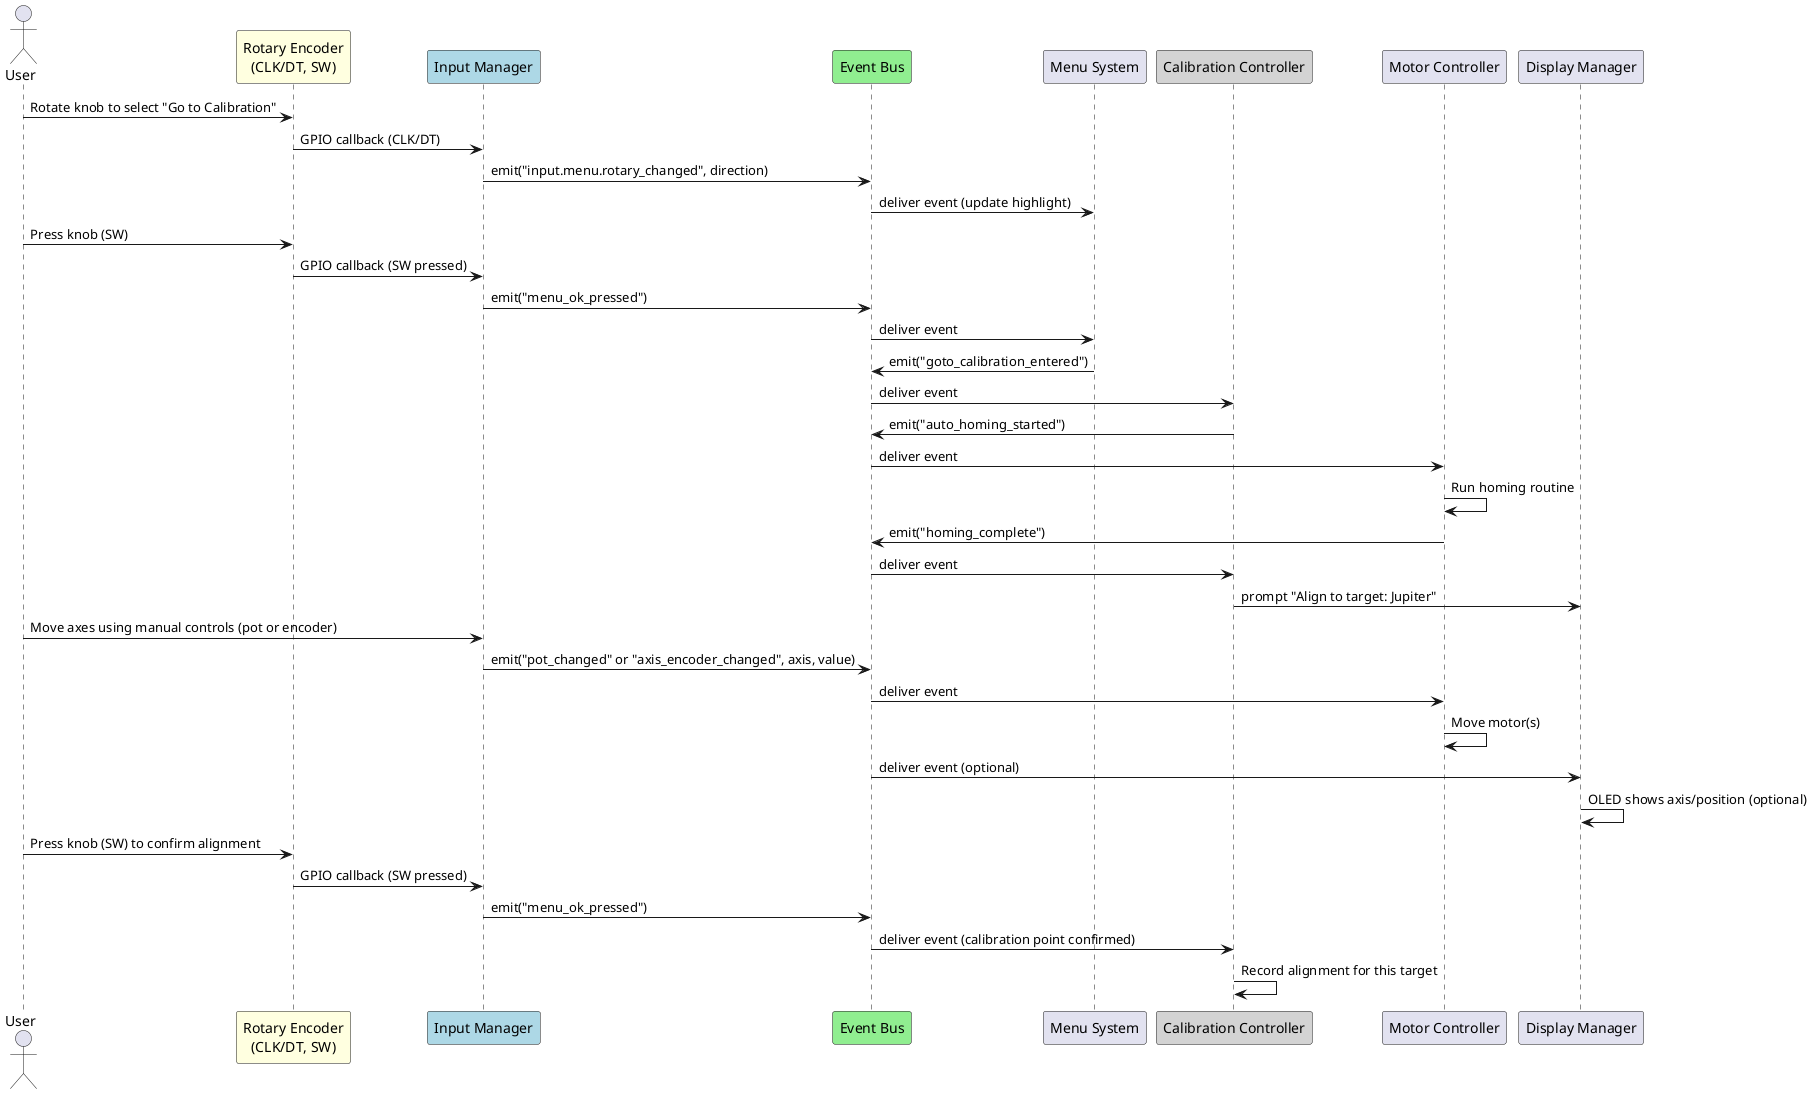 @startuml
actor User
participant "Rotary Encoder\n(CLK/DT, SW)" as Encoder #LightYellow
participant "Input Manager" as IM #LightBlue
participant "Event Bus" as EB #LightGreen
participant "Menu System" as Menu
participant "Calibration Controller" as Cal #LightGray
participant "Motor Controller" as MC
participant "Display Manager" as DM

User -> Encoder: Rotate knob to select "Go to Calibration"
Encoder -> IM: GPIO callback (CLK/DT)
IM -> EB: emit("input.menu.rotary_changed", direction)
EB -> Menu: deliver event (update highlight)

User -> Encoder: Press knob (SW)
Encoder -> IM: GPIO callback (SW pressed)
IM -> EB: emit("menu_ok_pressed")
EB -> Menu: deliver event
Menu -> EB: emit("goto_calibration_entered")
EB -> Cal: deliver event

Cal -> EB: emit("auto_homing_started")
EB -> MC: deliver event
MC -> MC: Run homing routine
MC -> EB: emit("homing_complete")
EB -> Cal: deliver event
Cal -> DM: prompt "Align to target: Jupiter"

' (Axis movement phase: using potentiometers or axis encoders)
User -> IM: Move axes using manual controls (pot or encoder)
IM -> EB: emit("pot_changed" or "axis_encoder_changed", axis, value)
EB -> MC: deliver event
MC -> MC: Move motor(s)
EB -> DM: deliver event (optional)
DM -> DM: OLED shows axis/position (optional)

User -> Encoder: Press knob (SW) to confirm alignment
Encoder -> IM: GPIO callback (SW pressed)
IM -> EB: emit("menu_ok_pressed")
EB -> Cal: deliver event (calibration point confirmed)
Cal -> Cal: Record alignment for this target

' Repeat for next calibration target(s), or finish

@enduml
